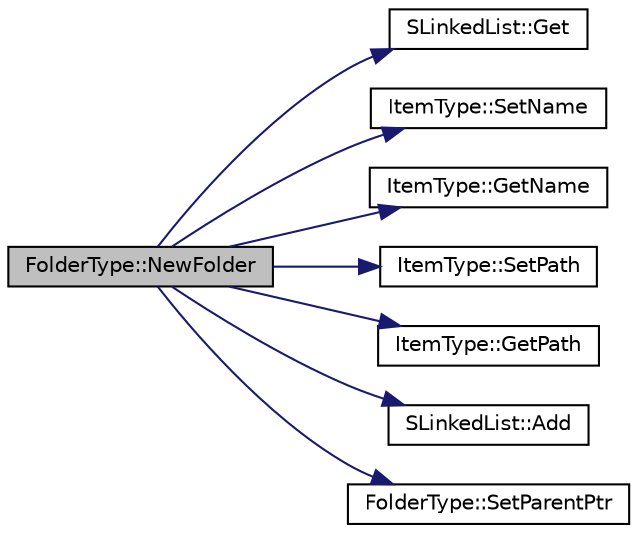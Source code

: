 digraph "FolderType::NewFolder"
{
 // LATEX_PDF_SIZE
  edge [fontname="Helvetica",fontsize="10",labelfontname="Helvetica",labelfontsize="10"];
  node [fontname="Helvetica",fontsize="10",shape=record];
  rankdir="LR";
  Node94 [label="FolderType::NewFolder",height=0.2,width=0.4,color="black", fillcolor="grey75", style="filled", fontcolor="black",tooltip="Create New Folder in Current Folder. @detail If Folder name is overlap, add the number that how much ..."];
  Node94 -> Node95 [color="midnightblue",fontsize="10",style="solid",fontname="Helvetica"];
  Node95 [label="SLinkedList::Get",height=0.2,width=0.4,color="black", fillcolor="white", style="filled",URL="$class_s_linked_list.html#aff7b5da944f6452eed8bb29b392e621b",tooltip="get the data which has same in the list.(Sequential Search)"];
  Node94 -> Node96 [color="midnightblue",fontsize="10",style="solid",fontname="Helvetica"];
  Node96 [label="ItemType::SetName",height=0.2,width=0.4,color="black", fillcolor="white", style="filled",URL="$class_item_type.html#aea24328c7ff5e5b1c04599bba74d2f80",tooltip="Set Item Name."];
  Node94 -> Node97 [color="midnightblue",fontsize="10",style="solid",fontname="Helvetica"];
  Node97 [label="ItemType::GetName",height=0.2,width=0.4,color="black", fillcolor="white", style="filled",URL="$class_item_type.html#a6a8650790e4d0c8a212574cf77e23cb9",tooltip="Get Item name."];
  Node94 -> Node98 [color="midnightblue",fontsize="10",style="solid",fontname="Helvetica"];
  Node98 [label="ItemType::SetPath",height=0.2,width=0.4,color="black", fillcolor="white", style="filled",URL="$class_item_type.html#a6388a6b8b947b1a75d2a7342ae0b95c3",tooltip="Set Item path."];
  Node94 -> Node99 [color="midnightblue",fontsize="10",style="solid",fontname="Helvetica"];
  Node99 [label="ItemType::GetPath",height=0.2,width=0.4,color="black", fillcolor="white", style="filled",URL="$class_item_type.html#a12779ddd429e3fac928c8ade27b12107",tooltip="Get Item path."];
  Node94 -> Node100 [color="midnightblue",fontsize="10",style="solid",fontname="Helvetica"];
  Node100 [label="SLinkedList::Add",height=0.2,width=0.4,color="black", fillcolor="white", style="filled",URL="$class_s_linked_list.html#a1e79afe7947f758d91163eedb6f66a23",tooltip="Add item into appropriate spot of this list."];
  Node94 -> Node101 [color="midnightblue",fontsize="10",style="solid",fontname="Helvetica"];
  Node101 [label="FolderType::SetParentPtr",height=0.2,width=0.4,color="black", fillcolor="white", style="filled",URL="$class_folder_type.html#ae366f9b8ebb19c53709d4182c962a23b",tooltip="Set ParentFolder."];
}
